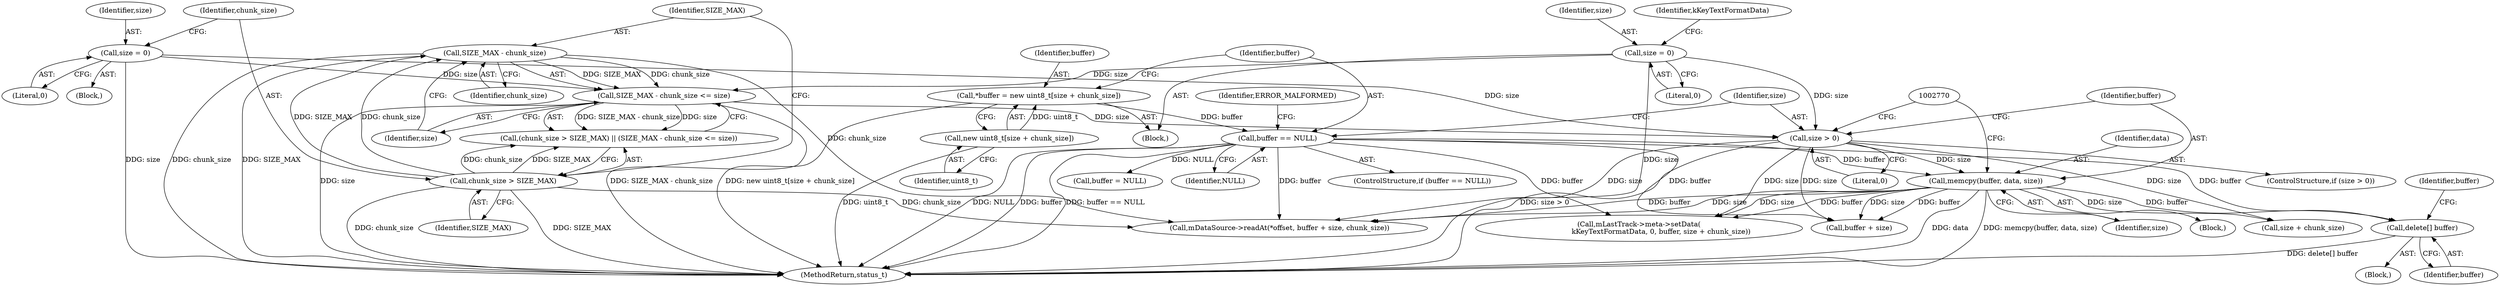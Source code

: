 digraph "0_Android_6fe85f7e15203e48df2cc3e8e1c4bc6ad49dc968@API" {
"1002780" [label="(Call,delete[] buffer)"];
"1002763" [label="(Call,memcpy(buffer, data, size))"];
"1002752" [label="(Call,buffer == NULL)"];
"1002747" [label="(Call,*buffer = new uint8_t[size + chunk_size])"];
"1002749" [label="(Call,new uint8_t[size + chunk_size])"];
"1002759" [label="(Call,size > 0)"];
"1002730" [label="(Call,size = 0)"];
"1002738" [label="(Call,SIZE_MAX - chunk_size <= size)"];
"1002739" [label="(Call,SIZE_MAX - chunk_size)"];
"1002735" [label="(Call,chunk_size > SIZE_MAX)"];
"1002716" [label="(Call,size = 0)"];
"1002736" [label="(Identifier,chunk_size)"];
"1002742" [label="(Identifier,size)"];
"1002759" [label="(Call,size > 0)"];
"1002754" [label="(Identifier,NULL)"];
"1002750" [label="(Identifier,uint8_t)"];
"1002762" [label="(Block,)"];
"1002752" [label="(Call,buffer == NULL)"];
"1002931" [label="(MethodReturn,status_t)"];
"1002739" [label="(Call,SIZE_MAX - chunk_size)"];
"1002734" [label="(Call,(chunk_size > SIZE_MAX) || (SIZE_MAX - chunk_size <= size))"];
"1002753" [label="(Identifier,buffer)"];
"1002738" [label="(Call,SIZE_MAX - chunk_size <= size)"];
"1002737" [label="(Identifier,SIZE_MAX)"];
"1002783" [label="(Identifier,buffer)"];
"1002780" [label="(Call,delete[] buffer)"];
"1002764" [label="(Identifier,buffer)"];
"1002751" [label="(ControlStructure,if (buffer == NULL))"];
"1002740" [label="(Identifier,SIZE_MAX)"];
"1002791" [label="(Call,mLastTrack->meta->setData(\n                    kKeyTextFormatData, 0, buffer, size + chunk_size))"];
"1002766" [label="(Identifier,size)"];
"1002774" [label="(Call,buffer + size)"];
"1002771" [label="(Call,mDataSource->readAt(*offset, buffer + size, chunk_size))"];
"1002748" [label="(Identifier,buffer)"];
"1002729" [label="(Block,)"];
"1002779" [label="(Block,)"];
"1002749" [label="(Call,new uint8_t[size + chunk_size])"];
"1002741" [label="(Identifier,chunk_size)"];
"1002718" [label="(Literal,0)"];
"1002730" [label="(Call,size = 0)"];
"1002722" [label="(Identifier,kKeyTextFormatData)"];
"1002781" [label="(Identifier,buffer)"];
"1002717" [label="(Identifier,size)"];
"1002712" [label="(Block,)"];
"1002747" [label="(Call,*buffer = new uint8_t[size + chunk_size])"];
"1002731" [label="(Identifier,size)"];
"1002735" [label="(Call,chunk_size > SIZE_MAX)"];
"1002765" [label="(Identifier,data)"];
"1002757" [label="(Identifier,ERROR_MALFORMED)"];
"1002782" [label="(Call,buffer = NULL)"];
"1002795" [label="(Call,size + chunk_size)"];
"1002760" [label="(Identifier,size)"];
"1002763" [label="(Call,memcpy(buffer, data, size))"];
"1002758" [label="(ControlStructure,if (size > 0))"];
"1002732" [label="(Literal,0)"];
"1002716" [label="(Call,size = 0)"];
"1002761" [label="(Literal,0)"];
"1002780" -> "1002779"  [label="AST: "];
"1002780" -> "1002781"  [label="CFG: "];
"1002781" -> "1002780"  [label="AST: "];
"1002783" -> "1002780"  [label="CFG: "];
"1002780" -> "1002931"  [label="DDG: delete[] buffer"];
"1002763" -> "1002780"  [label="DDG: buffer"];
"1002752" -> "1002780"  [label="DDG: buffer"];
"1002763" -> "1002762"  [label="AST: "];
"1002763" -> "1002766"  [label="CFG: "];
"1002764" -> "1002763"  [label="AST: "];
"1002765" -> "1002763"  [label="AST: "];
"1002766" -> "1002763"  [label="AST: "];
"1002770" -> "1002763"  [label="CFG: "];
"1002763" -> "1002931"  [label="DDG: data"];
"1002763" -> "1002931"  [label="DDG: memcpy(buffer, data, size)"];
"1002752" -> "1002763"  [label="DDG: buffer"];
"1002759" -> "1002763"  [label="DDG: size"];
"1002763" -> "1002771"  [label="DDG: buffer"];
"1002763" -> "1002771"  [label="DDG: size"];
"1002763" -> "1002774"  [label="DDG: buffer"];
"1002763" -> "1002774"  [label="DDG: size"];
"1002763" -> "1002791"  [label="DDG: buffer"];
"1002763" -> "1002791"  [label="DDG: size"];
"1002763" -> "1002795"  [label="DDG: size"];
"1002752" -> "1002751"  [label="AST: "];
"1002752" -> "1002754"  [label="CFG: "];
"1002753" -> "1002752"  [label="AST: "];
"1002754" -> "1002752"  [label="AST: "];
"1002757" -> "1002752"  [label="CFG: "];
"1002760" -> "1002752"  [label="CFG: "];
"1002752" -> "1002931"  [label="DDG: NULL"];
"1002752" -> "1002931"  [label="DDG: buffer"];
"1002752" -> "1002931"  [label="DDG: buffer == NULL"];
"1002747" -> "1002752"  [label="DDG: buffer"];
"1002752" -> "1002771"  [label="DDG: buffer"];
"1002752" -> "1002774"  [label="DDG: buffer"];
"1002752" -> "1002782"  [label="DDG: NULL"];
"1002752" -> "1002791"  [label="DDG: buffer"];
"1002747" -> "1002712"  [label="AST: "];
"1002747" -> "1002749"  [label="CFG: "];
"1002748" -> "1002747"  [label="AST: "];
"1002749" -> "1002747"  [label="AST: "];
"1002753" -> "1002747"  [label="CFG: "];
"1002747" -> "1002931"  [label="DDG: new uint8_t[size + chunk_size]"];
"1002749" -> "1002747"  [label="DDG: uint8_t"];
"1002749" -> "1002750"  [label="CFG: "];
"1002750" -> "1002749"  [label="AST: "];
"1002749" -> "1002931"  [label="DDG: uint8_t"];
"1002759" -> "1002758"  [label="AST: "];
"1002759" -> "1002761"  [label="CFG: "];
"1002760" -> "1002759"  [label="AST: "];
"1002761" -> "1002759"  [label="AST: "];
"1002764" -> "1002759"  [label="CFG: "];
"1002770" -> "1002759"  [label="CFG: "];
"1002759" -> "1002931"  [label="DDG: size > 0"];
"1002730" -> "1002759"  [label="DDG: size"];
"1002738" -> "1002759"  [label="DDG: size"];
"1002716" -> "1002759"  [label="DDG: size"];
"1002759" -> "1002771"  [label="DDG: size"];
"1002759" -> "1002774"  [label="DDG: size"];
"1002759" -> "1002791"  [label="DDG: size"];
"1002759" -> "1002795"  [label="DDG: size"];
"1002730" -> "1002729"  [label="AST: "];
"1002730" -> "1002732"  [label="CFG: "];
"1002731" -> "1002730"  [label="AST: "];
"1002732" -> "1002730"  [label="AST: "];
"1002736" -> "1002730"  [label="CFG: "];
"1002730" -> "1002931"  [label="DDG: size"];
"1002730" -> "1002738"  [label="DDG: size"];
"1002738" -> "1002734"  [label="AST: "];
"1002738" -> "1002742"  [label="CFG: "];
"1002739" -> "1002738"  [label="AST: "];
"1002742" -> "1002738"  [label="AST: "];
"1002734" -> "1002738"  [label="CFG: "];
"1002738" -> "1002931"  [label="DDG: SIZE_MAX - chunk_size"];
"1002738" -> "1002931"  [label="DDG: size"];
"1002738" -> "1002734"  [label="DDG: SIZE_MAX - chunk_size"];
"1002738" -> "1002734"  [label="DDG: size"];
"1002739" -> "1002738"  [label="DDG: SIZE_MAX"];
"1002739" -> "1002738"  [label="DDG: chunk_size"];
"1002716" -> "1002738"  [label="DDG: size"];
"1002739" -> "1002741"  [label="CFG: "];
"1002740" -> "1002739"  [label="AST: "];
"1002741" -> "1002739"  [label="AST: "];
"1002742" -> "1002739"  [label="CFG: "];
"1002739" -> "1002931"  [label="DDG: chunk_size"];
"1002739" -> "1002931"  [label="DDG: SIZE_MAX"];
"1002735" -> "1002739"  [label="DDG: SIZE_MAX"];
"1002735" -> "1002739"  [label="DDG: chunk_size"];
"1002739" -> "1002771"  [label="DDG: chunk_size"];
"1002735" -> "1002734"  [label="AST: "];
"1002735" -> "1002737"  [label="CFG: "];
"1002736" -> "1002735"  [label="AST: "];
"1002737" -> "1002735"  [label="AST: "];
"1002740" -> "1002735"  [label="CFG: "];
"1002734" -> "1002735"  [label="CFG: "];
"1002735" -> "1002931"  [label="DDG: SIZE_MAX"];
"1002735" -> "1002931"  [label="DDG: chunk_size"];
"1002735" -> "1002734"  [label="DDG: chunk_size"];
"1002735" -> "1002734"  [label="DDG: SIZE_MAX"];
"1002735" -> "1002771"  [label="DDG: chunk_size"];
"1002716" -> "1002712"  [label="AST: "];
"1002716" -> "1002718"  [label="CFG: "];
"1002717" -> "1002716"  [label="AST: "];
"1002718" -> "1002716"  [label="AST: "];
"1002722" -> "1002716"  [label="CFG: "];
"1002716" -> "1002931"  [label="DDG: size"];
}
